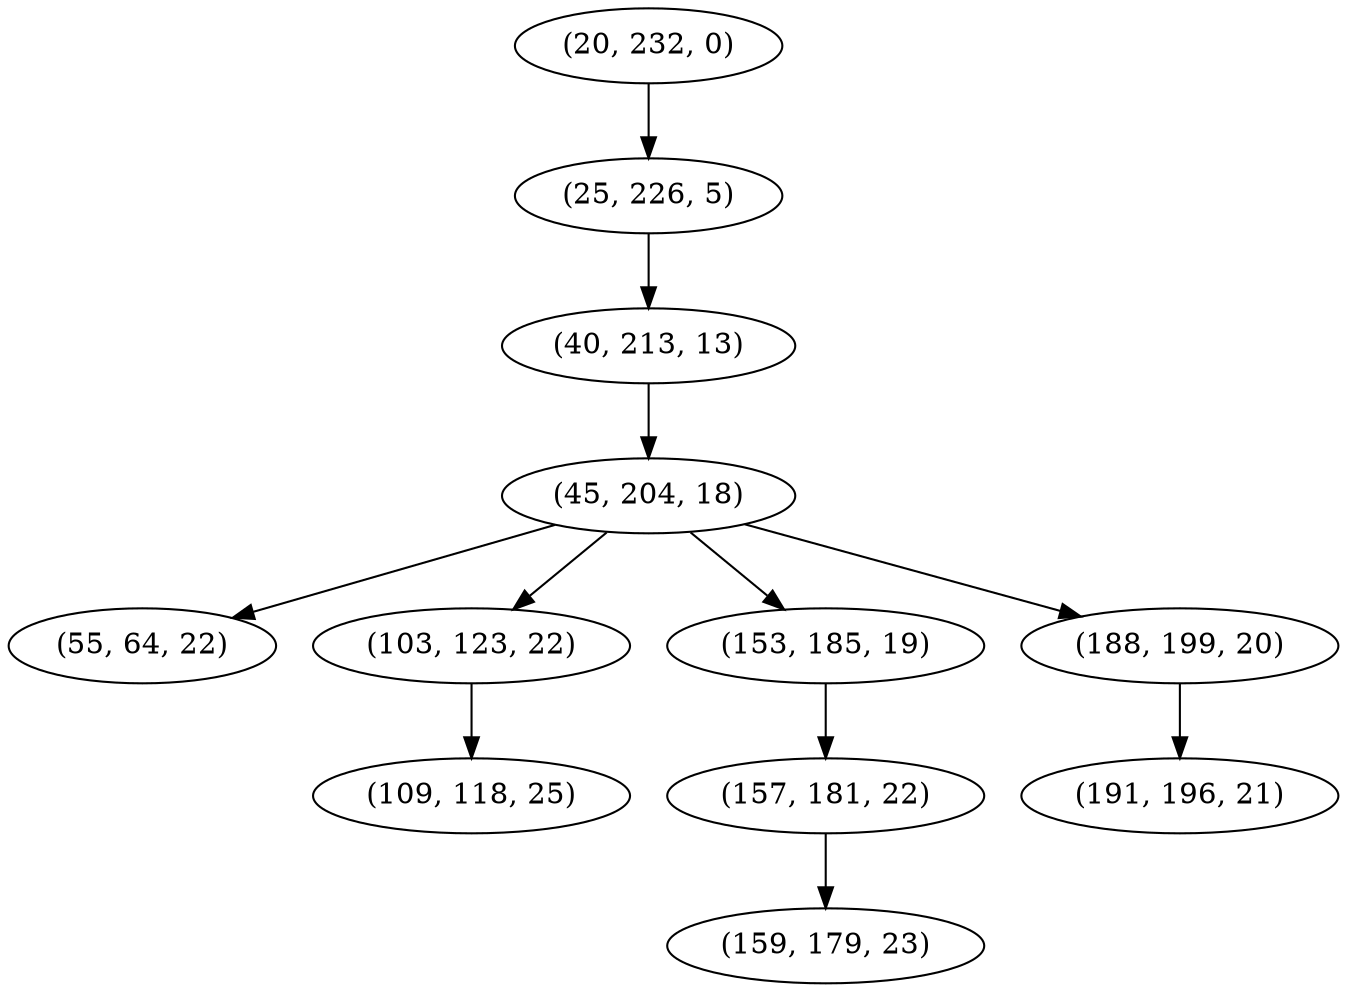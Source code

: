 digraph tree {
    "(20, 232, 0)";
    "(25, 226, 5)";
    "(40, 213, 13)";
    "(45, 204, 18)";
    "(55, 64, 22)";
    "(103, 123, 22)";
    "(109, 118, 25)";
    "(153, 185, 19)";
    "(157, 181, 22)";
    "(159, 179, 23)";
    "(188, 199, 20)";
    "(191, 196, 21)";
    "(20, 232, 0)" -> "(25, 226, 5)";
    "(25, 226, 5)" -> "(40, 213, 13)";
    "(40, 213, 13)" -> "(45, 204, 18)";
    "(45, 204, 18)" -> "(55, 64, 22)";
    "(45, 204, 18)" -> "(103, 123, 22)";
    "(45, 204, 18)" -> "(153, 185, 19)";
    "(45, 204, 18)" -> "(188, 199, 20)";
    "(103, 123, 22)" -> "(109, 118, 25)";
    "(153, 185, 19)" -> "(157, 181, 22)";
    "(157, 181, 22)" -> "(159, 179, 23)";
    "(188, 199, 20)" -> "(191, 196, 21)";
}
